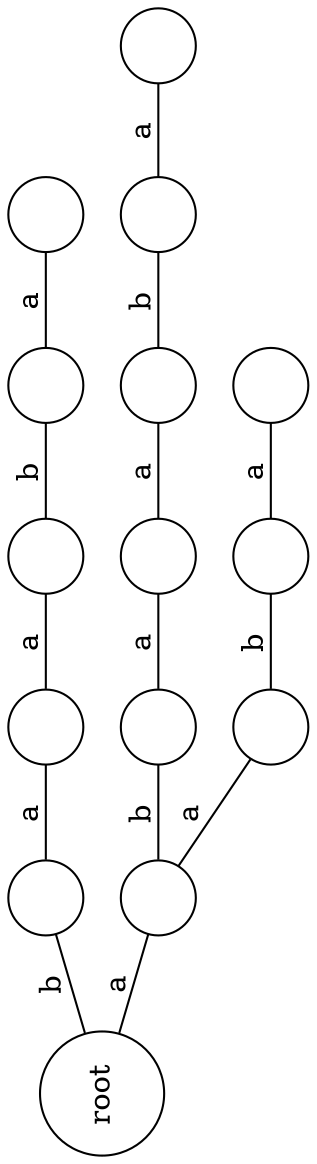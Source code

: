  graph trie_no_end {
 rankdir=LR;
 orientation=landscape;
 size = 10;

1   [shape=circle, label="root"];
2   [shape=circle, label=""];
3   [shape=circle, label=""];
4   [shape=circle, label=""];
5   [shape=circle, label=""];
6   [shape=circle, label=""];
8   [shape=circle, label=""];
9   [shape=circle, label=""];
10  [shape=circle, label=""];
11  [shape=circle, label=""];
12  [shape=circle, label=""];
13  [shape=circle, label=""];
15  [shape=circle, label=""];
16  [shape=circle, label=""];
17  [shape=circle, label=""];

 1 -- 2 [label="b"];
 2 -- 3 [label="a"];
 3 -- 4 [label="a"];
 4 -- 5 [label="b"];
 5 -- 6 [label="a"];
 
 1 -- 8 [label="a"];
 8 -- 9 [label="b"];
 9 -- 10 [label="a"];
 10 -- 11 [label="a"];
 11 -- 12 [label="b"];
 12 -- 13 [label="a"];
 
 8 -- 15 [label="a"];
 15 -- 16  [label="b"];
 16 -- 17 [label="a"];
  

 }